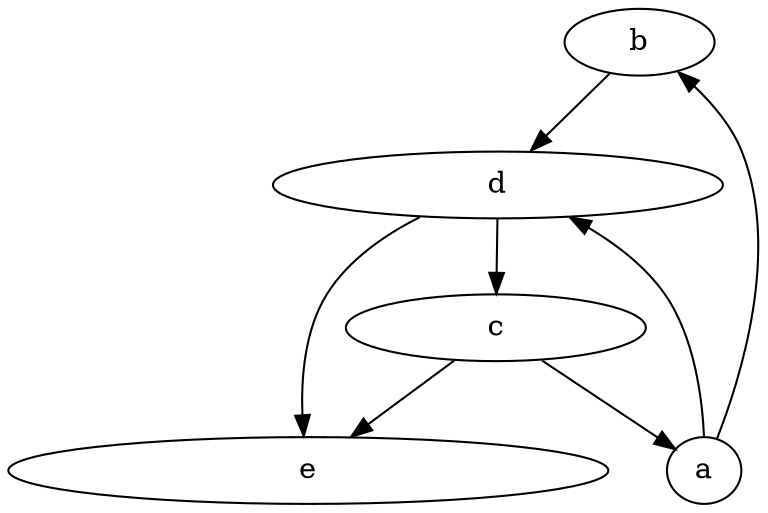 digraph G {
0[label="b",comment="",width=1,height=0];
1[label="a",comment="",width=0,height=0];
2[label="d",comment="",width=3,height=0];
3[label="c",comment="",width=2,height=0];
4[label="e",comment="",width=4,height=0];
1->0 [edgeName="e0",edgeComment="",edgeIndex=0,edgeType=0];
1->2 [edgeName="e1",edgeComment="",edgeIndex=1,edgeType=0];
0->2 [edgeName="e2",edgeComment="",edgeIndex=2,edgeType=0];
3->1 [edgeName="e3",edgeComment="",edgeIndex=3,edgeType=0];
3->4 [edgeName="e4",edgeComment="",edgeIndex=4,edgeType=0];
2->3 [edgeName="e5",edgeComment="",edgeIndex=5,edgeType=0];
2->4 [edgeName="e6",edgeComment="",edgeIndex=6,edgeType=0];
}
